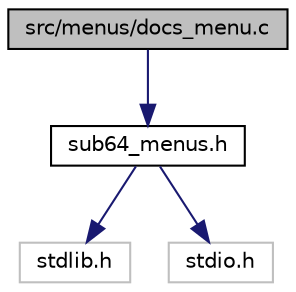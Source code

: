 digraph "src/menus/docs_menu.c"
{
 // LATEX_PDF_SIZE
  edge [fontname="Helvetica",fontsize="10",labelfontname="Helvetica",labelfontsize="10"];
  node [fontname="Helvetica",fontsize="10",shape=record];
  Node1 [label="src/menus/docs_menu.c",height=0.2,width=0.4,color="black", fillcolor="grey75", style="filled", fontcolor="black",tooltip="This file is used to show docs URL."];
  Node1 -> Node2 [color="midnightblue",fontsize="10",style="solid"];
  Node2 [label="sub64_menus.h",height=0.2,width=0.4,color="black", fillcolor="white", style="filled",URL="$d1/d72/sub64__menus_8h.html",tooltip="This header file is used manage the sub64 appdata import/export system."];
  Node2 -> Node3 [color="midnightblue",fontsize="10",style="solid"];
  Node3 [label="stdlib.h",height=0.2,width=0.4,color="grey75", fillcolor="white", style="filled",tooltip=" "];
  Node2 -> Node4 [color="midnightblue",fontsize="10",style="solid"];
  Node4 [label="stdio.h",height=0.2,width=0.4,color="grey75", fillcolor="white", style="filled",tooltip=" "];
}
